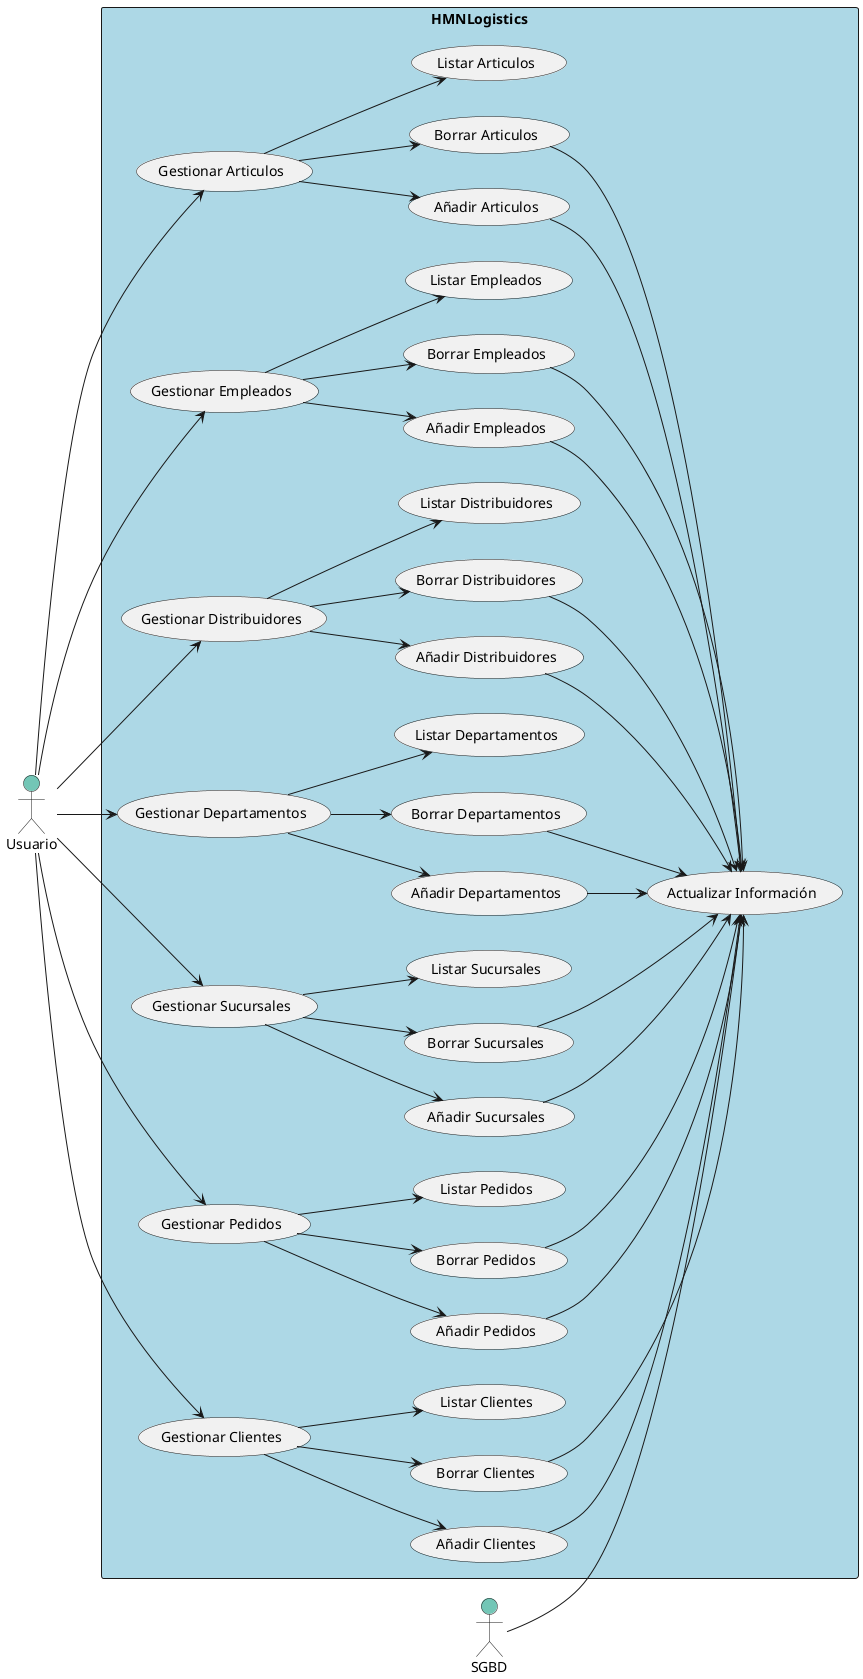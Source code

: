 @startuml casos de uso

left to right direction

actor Usuario as User #73C6B6
rectangle "HMNLogistics" #LightBlue{
  usecase "Gestionar Articulos" as UC1
  usecase "Gestionar Empleados" as UC2
  usecase "Gestionar Distribuidores" as UC3
  usecase "Gestionar Departamentos" as UC4
  usecase "Gestionar Sucursales" as UC5
  usecase "Gestionar Pedidos" as UC6
  usecase "Gestionar Clientes" as UC7

  usecase "Añadir Articulos" as UC11
  usecase "Borrar Articulos" as UC12
  usecase "Listar Articulos" as UC13

  usecase "Añadir Empleados" as UC21
  usecase "Borrar Empleados" as UC22
  usecase "Listar Empleados" as UC23

  usecase "Añadir Distribuidores" as UC31
  usecase "Borrar Distribuidores" as UC32
  usecase "Listar Distribuidores" as UC33

  usecase "Añadir Departamentos" as UC41
  usecase "Borrar Departamentos" as UC42
  usecase "Listar Departamentos" as UC43

  usecase "Añadir Sucursales" as UC51
  usecase "Borrar Sucursales" as UC52
  usecase "Listar Sucursales" as UC53

  usecase "Añadir Pedidos" as UC61
  usecase "Borrar Pedidos" as UC62
  usecase "Listar Pedidos" as UC63

  usecase "Añadir Clientes" as UC71
  usecase "Borrar Clientes" as UC72
  usecase "Listar Clientes" as UC73

  usecase "Actualizar Información" as UC100
}

User --> UC1
User --> UC2
User --> UC3
User --> UC4
User --> UC5
User --> UC6
User --> UC7

UC1 --> UC11
UC1 --> UC12
UC1 --> UC13

UC2 --> UC21
UC2 --> UC22
UC2 --> UC23

UC3 --> UC31
UC3 --> UC32
UC3 --> UC33

UC4 --> UC41
UC4 --> UC42
UC4 --> UC43

UC5 --> UC51
UC5 --> UC52
UC5 --> UC53

UC6 --> UC61
UC6 --> UC62
UC6 --> UC63

UC7 --> UC71
UC7 --> UC72
UC7 --> UC73

UC11 --> UC100
UC12 --> UC100
UC21 --> UC100
UC22 --> UC100
UC31 --> UC100
UC32 --> UC100
UC41 --> UC100
UC42 --> UC100
UC51 --> UC100
UC52 --> UC100
UC61 --> UC100
UC62 --> UC100
UC71 --> UC100
UC72 --> UC100

actor SGBD as BBDD #73C6B6
BBDD --> UC100
@enduml
